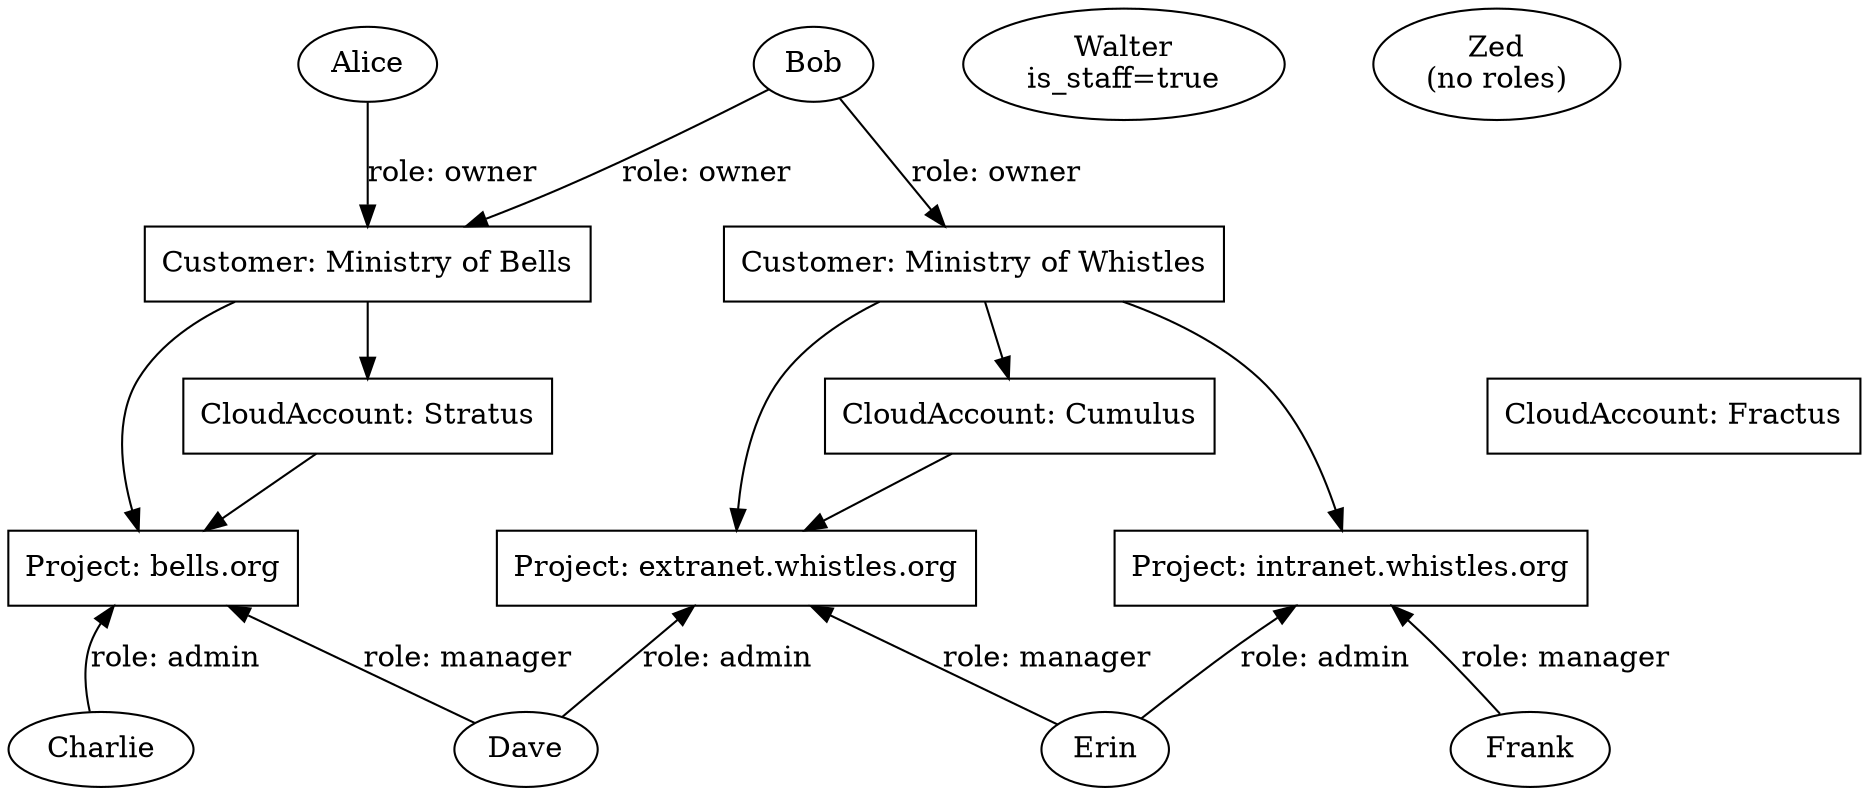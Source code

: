 // Alice dataset
//
// Generate chart:
//
//   cat foo.dot | dot -Tpng > foo.png

digraph {
	nodesep = 0.6;

	node [shape="box"]

	c_mob [label="Customer: Ministry of Bells"];
	c_mow [label="Customer: Ministry of Whistles"];

	ca_s [label="CloudAccount: Stratus"]
	ca_c [label="CloudAccount: Cumulus"]
	ca_f [label="CloudAccount: Fractus"]

	p_bo [label="Project: bells.org"]
	p_ewo [label="Project: extranet.whistles.org"]
	p_iwo [label="Project: intranet.whistles.org"]

	node [shape="oval"]

	Alice -> c_mob [label="role: owner"]
	Bob -> c_mob [label="role: owner"]
	Bob -> c_mow [label="role: owner"]

	Walter [label="Walter\nis_staff=true"]
	Zed [label="Zed\n(no roles)"]

	c_mob -> ca_s
	c_mob -> p_bo

	c_mow -> ca_c
	c_mow -> p_ewo
	c_mow -> p_iwo

	ca_s -> p_bo
	ca_c -> p_ewo

	p_bo -> Charlie [label="role: admin", dir="back"]
	p_bo -> Dave [label="role: manager", dir="back"]
	p_ewo -> Dave [label="role: admin", dir="back"]
	p_ewo -> Erin [label="role: manager", dir="back"]
	p_iwo -> Erin [label="role: admin", dir="back"]
	p_iwo -> Frank [label="role: manager", dir="back"]

	{ rank=same; ca_c ca_f ca_s }
	{ rank=same; p_bo p_ewo p_iwo }
}
